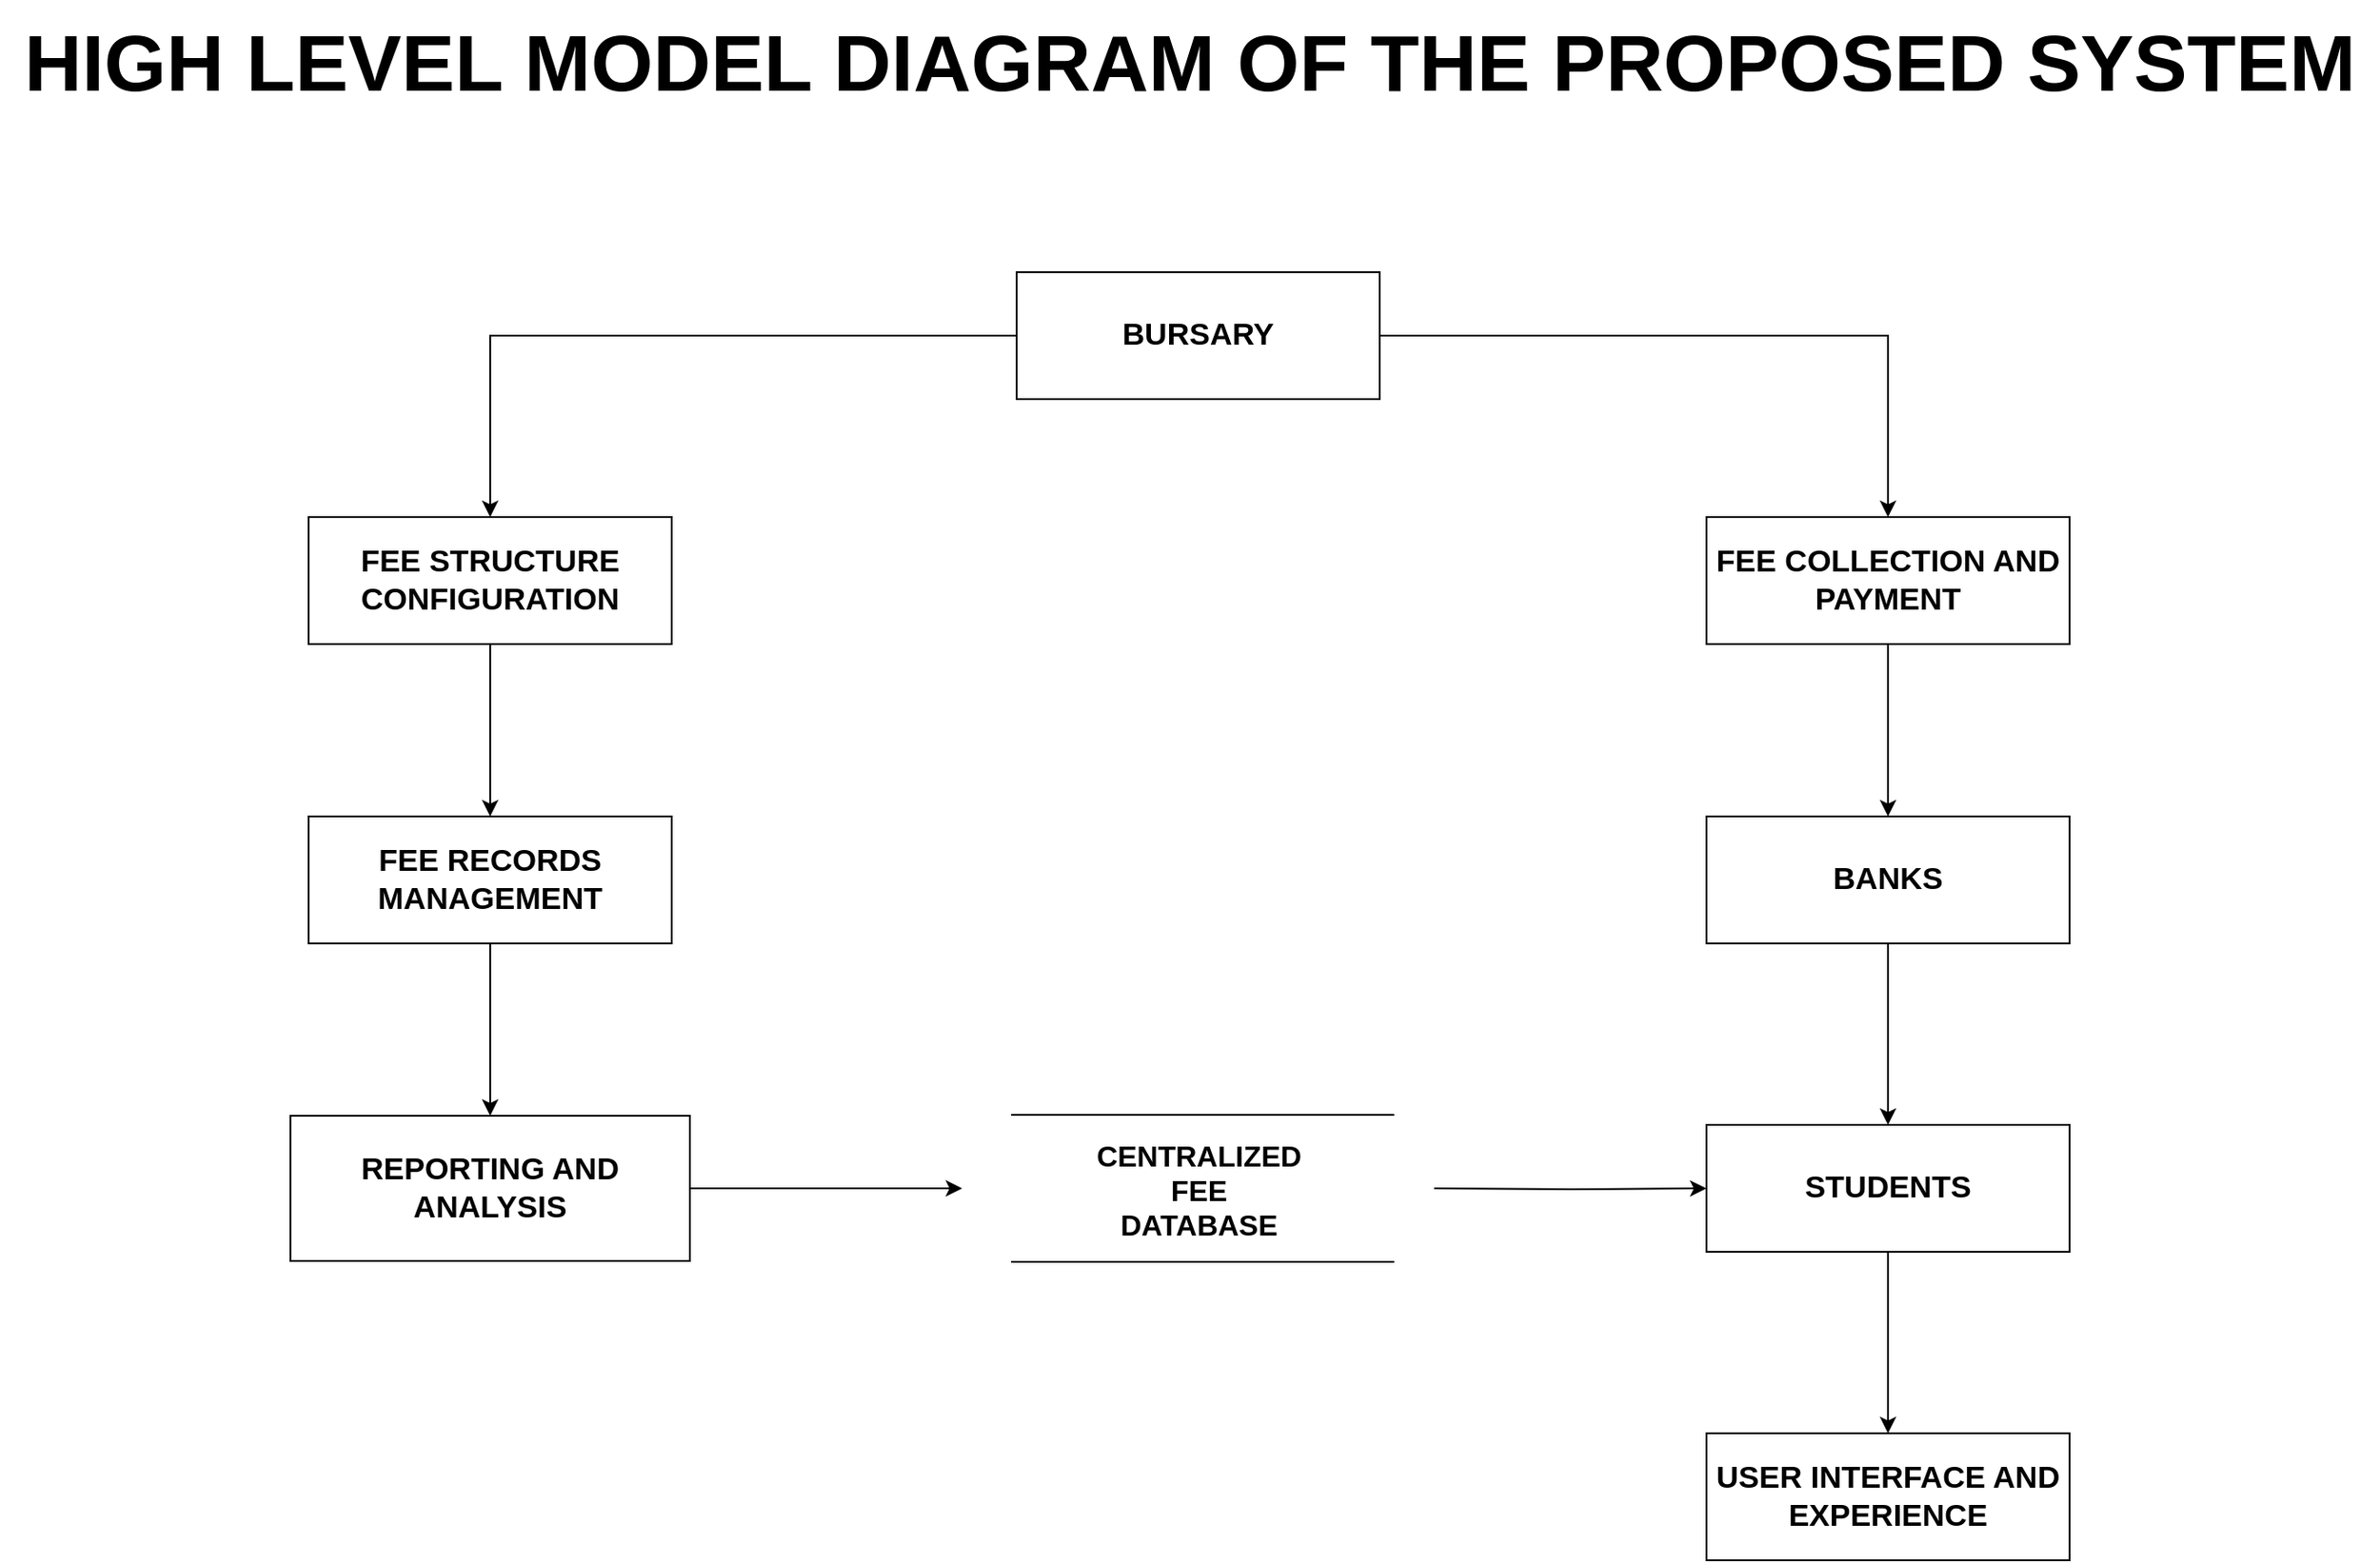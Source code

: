 <mxfile version="24.8.2">
  <diagram name="Page-1" id="m---_6C_hGaj8hvCDt1C">
    <mxGraphModel dx="2514" dy="893" grid="1" gridSize="10" guides="1" tooltips="1" connect="1" arrows="1" fold="1" page="1" pageScale="1" pageWidth="827" pageHeight="1169" math="0" shadow="0">
      <root>
        <mxCell id="0" />
        <mxCell id="1" parent="0" />
        <mxCell id="Q1R0QLJVoFyFUahoe8BN-34" style="edgeStyle=orthogonalEdgeStyle;rounded=0;orthogonalLoop=1;jettySize=auto;html=1;" parent="1" source="Q1R0QLJVoFyFUahoe8BN-4" target="Q1R0QLJVoFyFUahoe8BN-21" edge="1">
          <mxGeometry relative="1" as="geometry" />
        </mxCell>
        <mxCell id="Q1R0QLJVoFyFUahoe8BN-4" value="&lt;font style=&quot;font-size: 17px;&quot;&gt;&lt;b&gt;BANKS&lt;/b&gt;&lt;/font&gt;" style="rounded=0;whiteSpace=wrap;html=1;" parent="1" vertex="1">
          <mxGeometry x="890" y="750" width="200" height="70" as="geometry" />
        </mxCell>
        <mxCell id="Q1R0QLJVoFyFUahoe8BN-33" style="edgeStyle=orthogonalEdgeStyle;rounded=0;orthogonalLoop=1;jettySize=auto;html=1;entryX=0;entryY=0.5;entryDx=0;entryDy=0;" parent="1" target="Q1R0QLJVoFyFUahoe8BN-21" edge="1">
          <mxGeometry relative="1" as="geometry">
            <mxPoint x="740" y="955" as="sourcePoint" />
          </mxGeometry>
        </mxCell>
        <mxCell id="Q1R0QLJVoFyFUahoe8BN-6" value="&lt;font style=&quot;font-size: 17px;&quot;&gt;&lt;b&gt;REPORTING AND ANALYSIS&lt;/b&gt;&lt;/font&gt;" style="rounded=0;whiteSpace=wrap;html=1;" parent="1" vertex="1">
          <mxGeometry x="110" y="915" width="220" height="80" as="geometry" />
        </mxCell>
        <mxCell id="Q1R0QLJVoFyFUahoe8BN-8" value="&lt;font style=&quot;font-size: 17px;&quot;&gt;&lt;b&gt;USER INTERFACE AND EXPERIENCE&lt;/b&gt;&lt;/font&gt;" style="rounded=0;whiteSpace=wrap;html=1;" parent="1" vertex="1">
          <mxGeometry x="890" y="1090" width="200" height="70" as="geometry" />
        </mxCell>
        <mxCell id="Q1R0QLJVoFyFUahoe8BN-25" style="edgeStyle=orthogonalEdgeStyle;rounded=0;orthogonalLoop=1;jettySize=auto;html=1;entryX=0.5;entryY=0;entryDx=0;entryDy=0;" parent="1" source="Q1R0QLJVoFyFUahoe8BN-19" target="Q1R0QLJVoFyFUahoe8BN-22" edge="1">
          <mxGeometry relative="1" as="geometry" />
        </mxCell>
        <mxCell id="Q1R0QLJVoFyFUahoe8BN-26" style="edgeStyle=orthogonalEdgeStyle;rounded=0;orthogonalLoop=1;jettySize=auto;html=1;" parent="1" source="Q1R0QLJVoFyFUahoe8BN-19" target="Q1R0QLJVoFyFUahoe8BN-23" edge="1">
          <mxGeometry relative="1" as="geometry" />
        </mxCell>
        <mxCell id="Q1R0QLJVoFyFUahoe8BN-19" value="&lt;font style=&quot;font-size: 17px;&quot;&gt;&lt;b&gt;BURSARY&lt;/b&gt;&lt;/font&gt;" style="rounded=0;whiteSpace=wrap;html=1;" parent="1" vertex="1">
          <mxGeometry x="510" y="450" width="200" height="70" as="geometry" />
        </mxCell>
        <mxCell id="Q1R0QLJVoFyFUahoe8BN-35" style="edgeStyle=orthogonalEdgeStyle;rounded=0;orthogonalLoop=1;jettySize=auto;html=1;entryX=0.5;entryY=0;entryDx=0;entryDy=0;" parent="1" source="Q1R0QLJVoFyFUahoe8BN-21" target="Q1R0QLJVoFyFUahoe8BN-8" edge="1">
          <mxGeometry relative="1" as="geometry" />
        </mxCell>
        <mxCell id="Q1R0QLJVoFyFUahoe8BN-21" value="&lt;font style=&quot;font-size: 17px;&quot;&gt;&lt;b&gt;STUDENTS&lt;/b&gt;&lt;/font&gt;" style="rounded=0;whiteSpace=wrap;html=1;" parent="1" vertex="1">
          <mxGeometry x="890" y="920" width="200" height="70" as="geometry" />
        </mxCell>
        <mxCell id="Q1R0QLJVoFyFUahoe8BN-28" style="edgeStyle=orthogonalEdgeStyle;rounded=0;orthogonalLoop=1;jettySize=auto;html=1;entryX=0.5;entryY=0;entryDx=0;entryDy=0;" parent="1" source="Q1R0QLJVoFyFUahoe8BN-22" target="Q1R0QLJVoFyFUahoe8BN-24" edge="1">
          <mxGeometry relative="1" as="geometry" />
        </mxCell>
        <mxCell id="Q1R0QLJVoFyFUahoe8BN-22" value="&lt;font style=&quot;font-size: 17px;&quot;&gt;&lt;b&gt;FEE STRUCTURE CONFIGURATION&lt;/b&gt;&lt;/font&gt;" style="rounded=0;whiteSpace=wrap;html=1;" parent="1" vertex="1">
          <mxGeometry x="120" y="585" width="200" height="70" as="geometry" />
        </mxCell>
        <mxCell id="Q1R0QLJVoFyFUahoe8BN-27" style="edgeStyle=orthogonalEdgeStyle;rounded=0;orthogonalLoop=1;jettySize=auto;html=1;" parent="1" source="Q1R0QLJVoFyFUahoe8BN-23" target="Q1R0QLJVoFyFUahoe8BN-4" edge="1">
          <mxGeometry relative="1" as="geometry" />
        </mxCell>
        <mxCell id="Q1R0QLJVoFyFUahoe8BN-23" value="&lt;font style=&quot;font-size: 17px;&quot;&gt;&lt;b&gt;FEE COLLECTION AND PAYMENT&lt;/b&gt;&lt;/font&gt;" style="rounded=0;whiteSpace=wrap;html=1;" parent="1" vertex="1">
          <mxGeometry x="890" y="585" width="200" height="70" as="geometry" />
        </mxCell>
        <mxCell id="Q1R0QLJVoFyFUahoe8BN-29" style="edgeStyle=orthogonalEdgeStyle;rounded=0;orthogonalLoop=1;jettySize=auto;html=1;" parent="1" source="Q1R0QLJVoFyFUahoe8BN-24" target="Q1R0QLJVoFyFUahoe8BN-6" edge="1">
          <mxGeometry relative="1" as="geometry" />
        </mxCell>
        <mxCell id="Q1R0QLJVoFyFUahoe8BN-24" value="&lt;font style=&quot;font-size: 17px;&quot;&gt;&lt;b&gt;FEE RECORDS MANAGEMENT&lt;/b&gt;&lt;/font&gt;" style="rounded=0;whiteSpace=wrap;html=1;" parent="1" vertex="1">
          <mxGeometry x="120" y="750" width="200" height="70" as="geometry" />
        </mxCell>
        <mxCell id="Q1R0QLJVoFyFUahoe8BN-30" style="edgeStyle=orthogonalEdgeStyle;rounded=0;orthogonalLoop=1;jettySize=auto;html=1;" parent="1" source="Q1R0QLJVoFyFUahoe8BN-6" edge="1">
          <mxGeometry relative="1" as="geometry">
            <mxPoint x="480" y="955" as="targetPoint" />
          </mxGeometry>
        </mxCell>
        <mxCell id="Q1R0QLJVoFyFUahoe8BN-36" value="&lt;font size=&quot;1&quot; style=&quot;&quot;&gt;&lt;b style=&quot;font-size: 44px;&quot;&gt;HIGH LEVEL MODEL DIAGRAM OF THE PROPOSED SYSTEM&lt;/b&gt;&lt;/font&gt;" style="text;html=1;align=center;verticalAlign=middle;resizable=0;points=[];autosize=1;strokeColor=none;fillColor=none;" parent="1" vertex="1">
          <mxGeometry x="-50" y="300" width="1310" height="70" as="geometry" />
        </mxCell>
        <mxCell id="UBcUZRS8XqBkenuh3815-1" value="" style="shape=partialRectangle;whiteSpace=wrap;html=1;top=0;bottom=0;fillColor=none;rotation=-90;" vertex="1" parent="1">
          <mxGeometry x="572" y="850" width="81" height="210" as="geometry" />
        </mxCell>
        <mxCell id="UBcUZRS8XqBkenuh3815-3" value="&lt;font style=&quot;font-size: 16px;&quot;&gt;&lt;b&gt;CENTRALIZED&lt;/b&gt;&lt;/font&gt;&lt;div&gt;&lt;font style=&quot;font-size: 16px;&quot;&gt;&lt;b&gt;FEE&lt;/b&gt;&lt;/font&gt;&lt;/div&gt;&lt;div&gt;&lt;font style=&quot;font-size: 16px;&quot;&gt;&lt;b&gt;DATABASE&lt;/b&gt;&lt;/font&gt;&lt;/div&gt;" style="text;html=1;align=center;verticalAlign=middle;resizable=0;points=[];autosize=1;strokeColor=none;fillColor=none;" vertex="1" parent="1">
          <mxGeometry x="540" y="921" width="140" height="70" as="geometry" />
        </mxCell>
      </root>
    </mxGraphModel>
  </diagram>
</mxfile>
